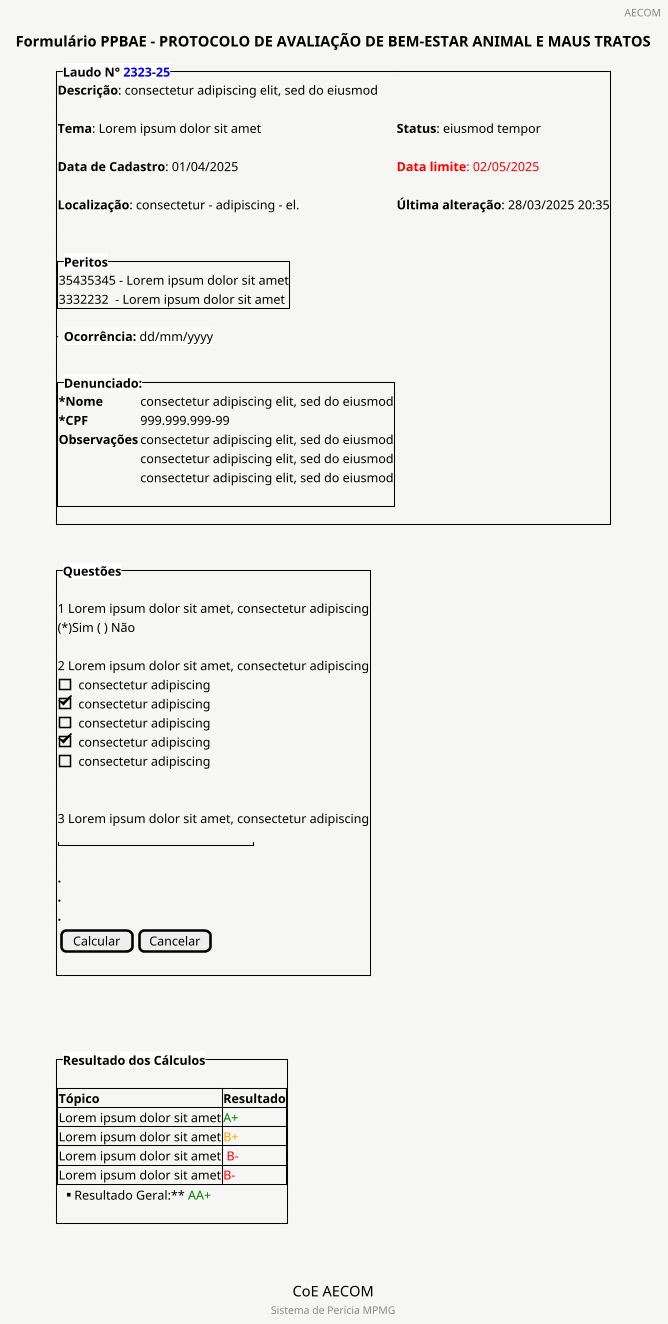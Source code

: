 
@startsalt  upload_arquivo_laudo
<style>
saltDiagram {
  BackgroundColor #f6f6f5
}
</style>
skinparam dpi 100
title Formulário **PPBAE - PROTOCOLO DE AVALIAÇÃO DE BEM-ESTAR ANIMAL E MAUS TRATOS**
header AECOM
footer Sistema de Perícia MPMG
caption CoE AECOM
{


        {^**Laudo N°** <color:blue>**2323-25**
            **Descrição**: consectetur adipiscing elit, sed do eiusmod
            .
            **Tema**: Lorem ipsum dolor sit amet | **Status**: eiusmod tempor
            .
            **Data de Cadastro**: 01/04/2025 | <color:red>**Data limite**: 02/05/2025
            .
            **Localização**: consectetur - adipiscing - el. |  **Última alteração**: 28/03/2025 20:35
            .
            .
            {^ **Peritos**
                35435345 - Lorem ipsum dolor sit amet
                3332232  - Lorem ipsum dolor sit amet
            }
            | {^ **Ocorrência:** dd/mm/yyyy}
                        .
            {^ **Denunciado:**
                ***Nome**  | consectetur adipiscing elit, sed do eiusmod
                ***CPF**   | 999.999.999-99
                **Observações**   | consectetur adipiscing elit, sed do eiusmod
                . | consectetur adipiscing elit, sed do eiusmod
                . | consectetur adipiscing elit, sed do eiusmod
                .
            }

        }

    .


    {^ **Questões**
        .
        1 Lorem ipsum dolor sit amet, consectetur adipiscing
          (*)Sim ( ) Não
        .
        2 Lorem ipsum dolor sit amet, consectetur adipiscing
         [ ] consectetur adipiscing
         [X] consectetur adipiscing
         [ ] consectetur adipiscing
         [X] consectetur adipiscing
         [ ] consectetur adipiscing
        .
        .
        3 Lorem ipsum dolor sit amet, consectetur adipiscing
          "                       "
        .
            **.**
            **.**
            **.**
        {[Calcular] | [Cancelar]}
        .
    }
    .
    .
    .
    {^ **Resultado dos Cálculos**
        .
        {#
            **Tópico** | **Resultado**
            Lorem ipsum dolor sit amet | <color:green>A+
            Lorem ipsum dolor sit amet | <color:orange>B+
            Lorem ipsum dolor sit amet | <color:red> B-
            Lorem ipsum dolor sit amet | <color:red>B-
        }
        ** Resultado Geral:** <color:green>AA+
        .
    }
.
.
}
@endsalt
